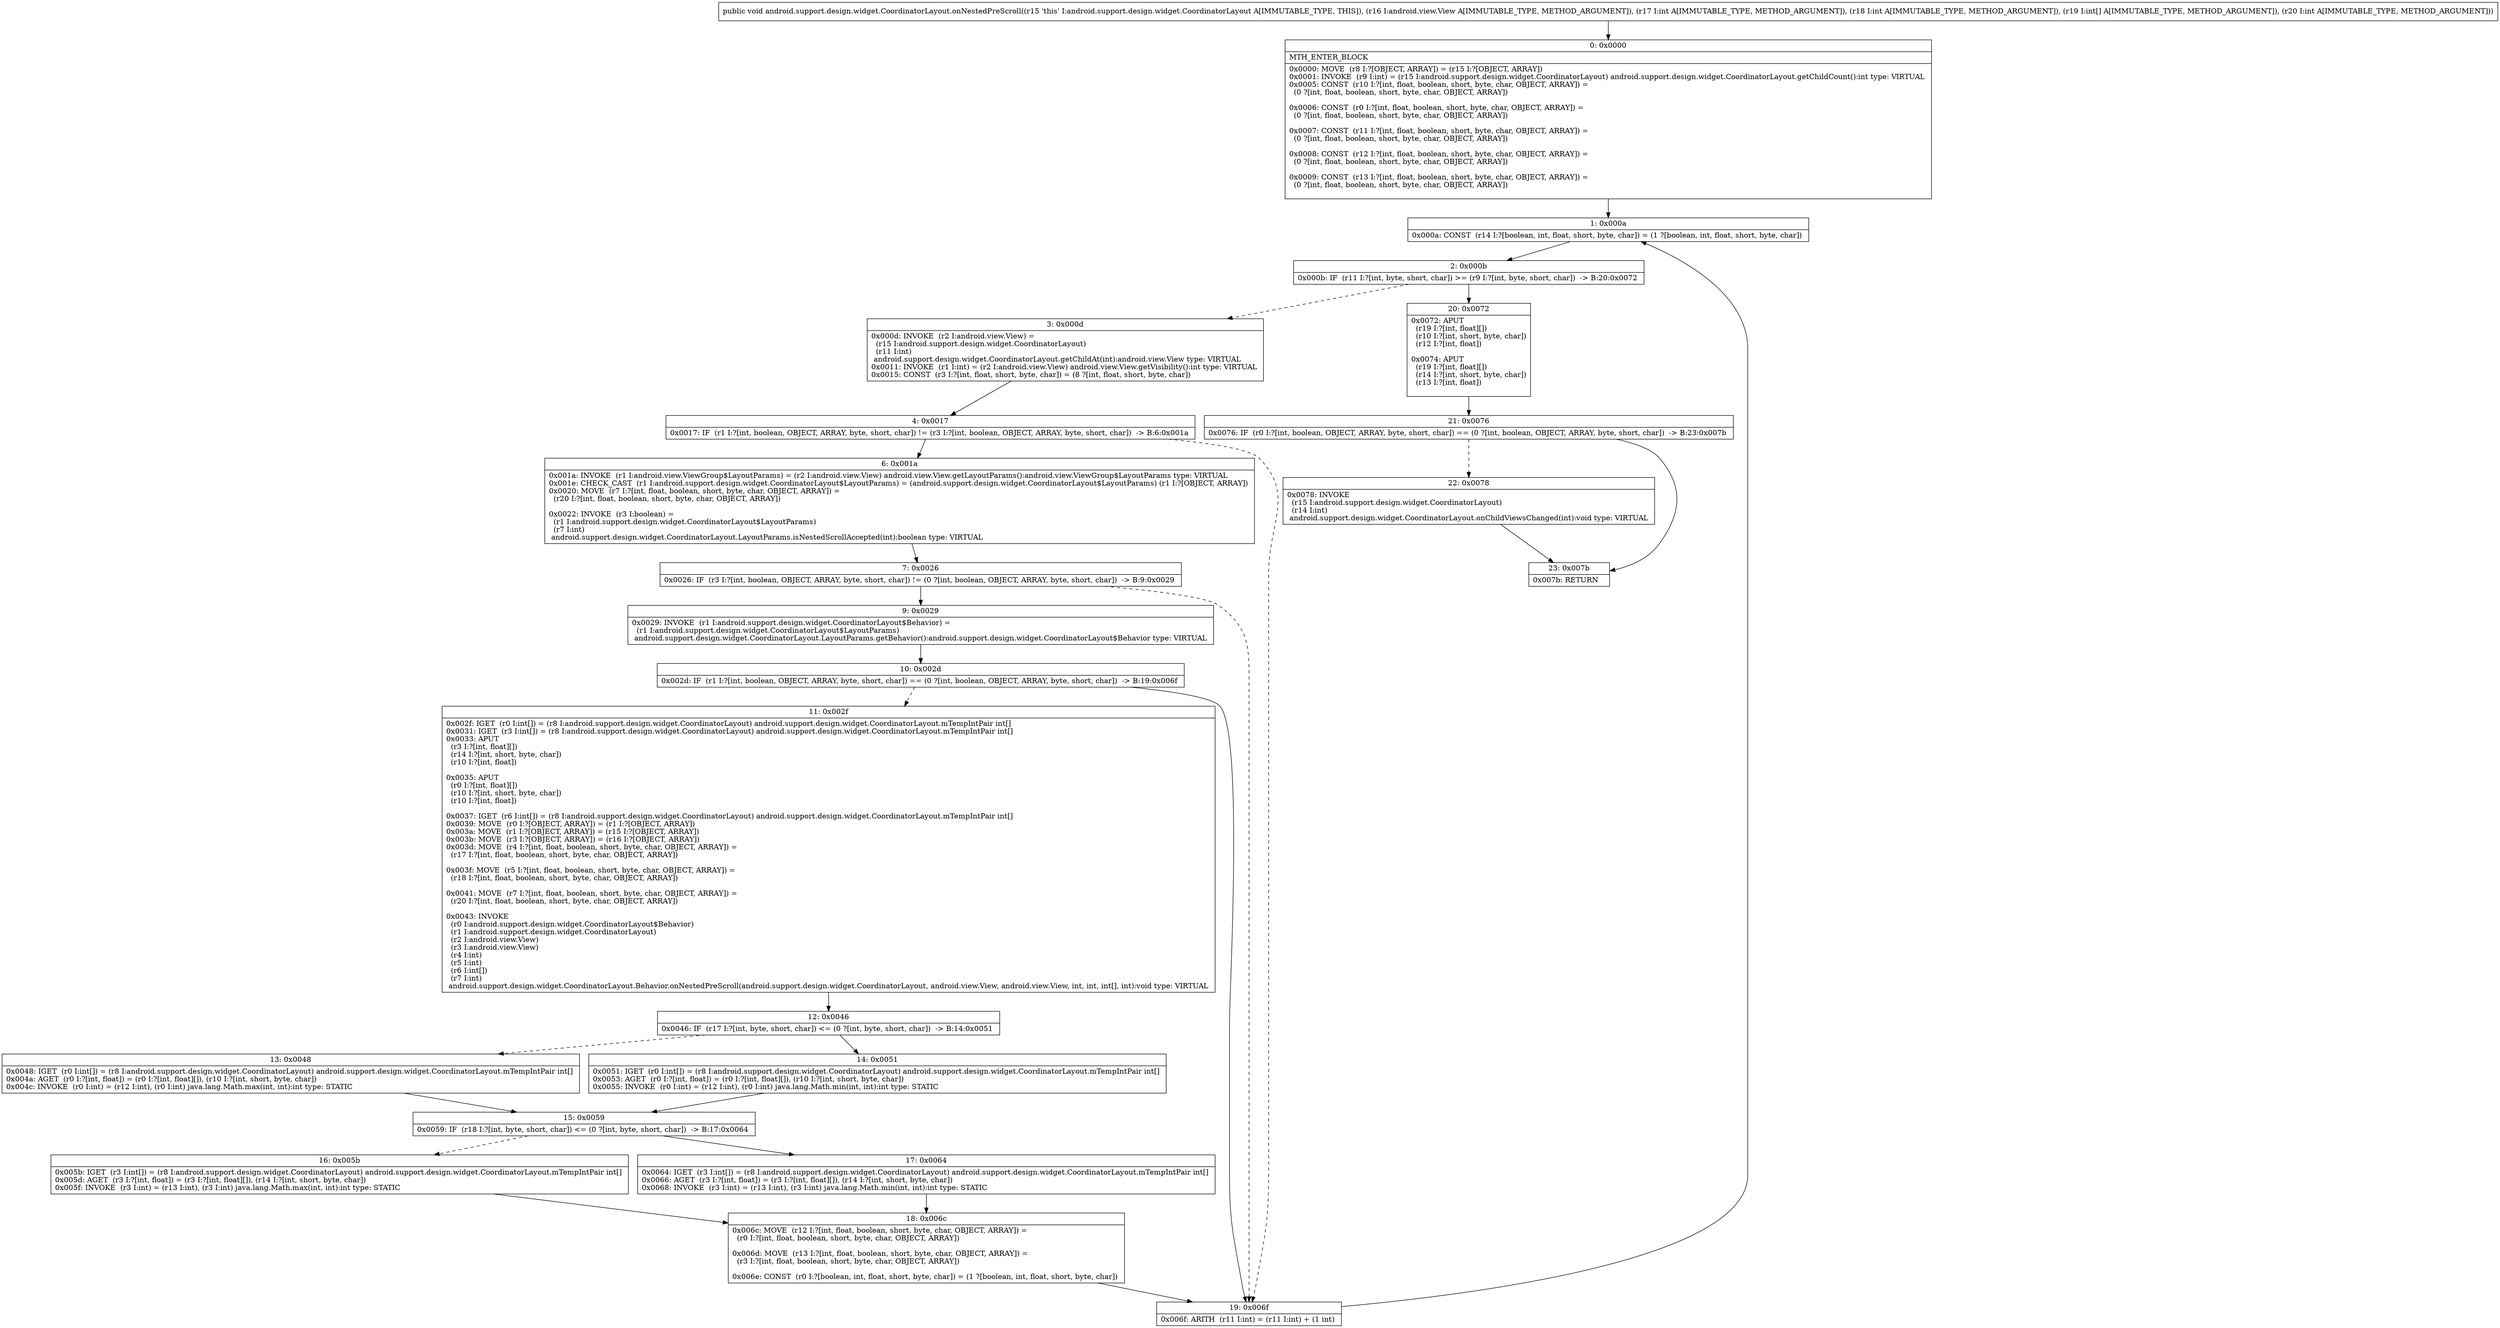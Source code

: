 digraph "CFG forandroid.support.design.widget.CoordinatorLayout.onNestedPreScroll(Landroid\/view\/View;II[II)V" {
Node_0 [shape=record,label="{0\:\ 0x0000|MTH_ENTER_BLOCK\l|0x0000: MOVE  (r8 I:?[OBJECT, ARRAY]) = (r15 I:?[OBJECT, ARRAY]) \l0x0001: INVOKE  (r9 I:int) = (r15 I:android.support.design.widget.CoordinatorLayout) android.support.design.widget.CoordinatorLayout.getChildCount():int type: VIRTUAL \l0x0005: CONST  (r10 I:?[int, float, boolean, short, byte, char, OBJECT, ARRAY]) = \l  (0 ?[int, float, boolean, short, byte, char, OBJECT, ARRAY])\l \l0x0006: CONST  (r0 I:?[int, float, boolean, short, byte, char, OBJECT, ARRAY]) = \l  (0 ?[int, float, boolean, short, byte, char, OBJECT, ARRAY])\l \l0x0007: CONST  (r11 I:?[int, float, boolean, short, byte, char, OBJECT, ARRAY]) = \l  (0 ?[int, float, boolean, short, byte, char, OBJECT, ARRAY])\l \l0x0008: CONST  (r12 I:?[int, float, boolean, short, byte, char, OBJECT, ARRAY]) = \l  (0 ?[int, float, boolean, short, byte, char, OBJECT, ARRAY])\l \l0x0009: CONST  (r13 I:?[int, float, boolean, short, byte, char, OBJECT, ARRAY]) = \l  (0 ?[int, float, boolean, short, byte, char, OBJECT, ARRAY])\l \l}"];
Node_1 [shape=record,label="{1\:\ 0x000a|0x000a: CONST  (r14 I:?[boolean, int, float, short, byte, char]) = (1 ?[boolean, int, float, short, byte, char]) \l}"];
Node_2 [shape=record,label="{2\:\ 0x000b|0x000b: IF  (r11 I:?[int, byte, short, char]) \>= (r9 I:?[int, byte, short, char])  \-\> B:20:0x0072 \l}"];
Node_3 [shape=record,label="{3\:\ 0x000d|0x000d: INVOKE  (r2 I:android.view.View) = \l  (r15 I:android.support.design.widget.CoordinatorLayout)\l  (r11 I:int)\l android.support.design.widget.CoordinatorLayout.getChildAt(int):android.view.View type: VIRTUAL \l0x0011: INVOKE  (r1 I:int) = (r2 I:android.view.View) android.view.View.getVisibility():int type: VIRTUAL \l0x0015: CONST  (r3 I:?[int, float, short, byte, char]) = (8 ?[int, float, short, byte, char]) \l}"];
Node_4 [shape=record,label="{4\:\ 0x0017|0x0017: IF  (r1 I:?[int, boolean, OBJECT, ARRAY, byte, short, char]) != (r3 I:?[int, boolean, OBJECT, ARRAY, byte, short, char])  \-\> B:6:0x001a \l}"];
Node_6 [shape=record,label="{6\:\ 0x001a|0x001a: INVOKE  (r1 I:android.view.ViewGroup$LayoutParams) = (r2 I:android.view.View) android.view.View.getLayoutParams():android.view.ViewGroup$LayoutParams type: VIRTUAL \l0x001e: CHECK_CAST  (r1 I:android.support.design.widget.CoordinatorLayout$LayoutParams) = (android.support.design.widget.CoordinatorLayout$LayoutParams) (r1 I:?[OBJECT, ARRAY]) \l0x0020: MOVE  (r7 I:?[int, float, boolean, short, byte, char, OBJECT, ARRAY]) = \l  (r20 I:?[int, float, boolean, short, byte, char, OBJECT, ARRAY])\l \l0x0022: INVOKE  (r3 I:boolean) = \l  (r1 I:android.support.design.widget.CoordinatorLayout$LayoutParams)\l  (r7 I:int)\l android.support.design.widget.CoordinatorLayout.LayoutParams.isNestedScrollAccepted(int):boolean type: VIRTUAL \l}"];
Node_7 [shape=record,label="{7\:\ 0x0026|0x0026: IF  (r3 I:?[int, boolean, OBJECT, ARRAY, byte, short, char]) != (0 ?[int, boolean, OBJECT, ARRAY, byte, short, char])  \-\> B:9:0x0029 \l}"];
Node_9 [shape=record,label="{9\:\ 0x0029|0x0029: INVOKE  (r1 I:android.support.design.widget.CoordinatorLayout$Behavior) = \l  (r1 I:android.support.design.widget.CoordinatorLayout$LayoutParams)\l android.support.design.widget.CoordinatorLayout.LayoutParams.getBehavior():android.support.design.widget.CoordinatorLayout$Behavior type: VIRTUAL \l}"];
Node_10 [shape=record,label="{10\:\ 0x002d|0x002d: IF  (r1 I:?[int, boolean, OBJECT, ARRAY, byte, short, char]) == (0 ?[int, boolean, OBJECT, ARRAY, byte, short, char])  \-\> B:19:0x006f \l}"];
Node_11 [shape=record,label="{11\:\ 0x002f|0x002f: IGET  (r0 I:int[]) = (r8 I:android.support.design.widget.CoordinatorLayout) android.support.design.widget.CoordinatorLayout.mTempIntPair int[] \l0x0031: IGET  (r3 I:int[]) = (r8 I:android.support.design.widget.CoordinatorLayout) android.support.design.widget.CoordinatorLayout.mTempIntPair int[] \l0x0033: APUT  \l  (r3 I:?[int, float][])\l  (r14 I:?[int, short, byte, char])\l  (r10 I:?[int, float])\l \l0x0035: APUT  \l  (r0 I:?[int, float][])\l  (r10 I:?[int, short, byte, char])\l  (r10 I:?[int, float])\l \l0x0037: IGET  (r6 I:int[]) = (r8 I:android.support.design.widget.CoordinatorLayout) android.support.design.widget.CoordinatorLayout.mTempIntPair int[] \l0x0039: MOVE  (r0 I:?[OBJECT, ARRAY]) = (r1 I:?[OBJECT, ARRAY]) \l0x003a: MOVE  (r1 I:?[OBJECT, ARRAY]) = (r15 I:?[OBJECT, ARRAY]) \l0x003b: MOVE  (r3 I:?[OBJECT, ARRAY]) = (r16 I:?[OBJECT, ARRAY]) \l0x003d: MOVE  (r4 I:?[int, float, boolean, short, byte, char, OBJECT, ARRAY]) = \l  (r17 I:?[int, float, boolean, short, byte, char, OBJECT, ARRAY])\l \l0x003f: MOVE  (r5 I:?[int, float, boolean, short, byte, char, OBJECT, ARRAY]) = \l  (r18 I:?[int, float, boolean, short, byte, char, OBJECT, ARRAY])\l \l0x0041: MOVE  (r7 I:?[int, float, boolean, short, byte, char, OBJECT, ARRAY]) = \l  (r20 I:?[int, float, boolean, short, byte, char, OBJECT, ARRAY])\l \l0x0043: INVOKE  \l  (r0 I:android.support.design.widget.CoordinatorLayout$Behavior)\l  (r1 I:android.support.design.widget.CoordinatorLayout)\l  (r2 I:android.view.View)\l  (r3 I:android.view.View)\l  (r4 I:int)\l  (r5 I:int)\l  (r6 I:int[])\l  (r7 I:int)\l android.support.design.widget.CoordinatorLayout.Behavior.onNestedPreScroll(android.support.design.widget.CoordinatorLayout, android.view.View, android.view.View, int, int, int[], int):void type: VIRTUAL \l}"];
Node_12 [shape=record,label="{12\:\ 0x0046|0x0046: IF  (r17 I:?[int, byte, short, char]) \<= (0 ?[int, byte, short, char])  \-\> B:14:0x0051 \l}"];
Node_13 [shape=record,label="{13\:\ 0x0048|0x0048: IGET  (r0 I:int[]) = (r8 I:android.support.design.widget.CoordinatorLayout) android.support.design.widget.CoordinatorLayout.mTempIntPair int[] \l0x004a: AGET  (r0 I:?[int, float]) = (r0 I:?[int, float][]), (r10 I:?[int, short, byte, char]) \l0x004c: INVOKE  (r0 I:int) = (r12 I:int), (r0 I:int) java.lang.Math.max(int, int):int type: STATIC \l}"];
Node_14 [shape=record,label="{14\:\ 0x0051|0x0051: IGET  (r0 I:int[]) = (r8 I:android.support.design.widget.CoordinatorLayout) android.support.design.widget.CoordinatorLayout.mTempIntPair int[] \l0x0053: AGET  (r0 I:?[int, float]) = (r0 I:?[int, float][]), (r10 I:?[int, short, byte, char]) \l0x0055: INVOKE  (r0 I:int) = (r12 I:int), (r0 I:int) java.lang.Math.min(int, int):int type: STATIC \l}"];
Node_15 [shape=record,label="{15\:\ 0x0059|0x0059: IF  (r18 I:?[int, byte, short, char]) \<= (0 ?[int, byte, short, char])  \-\> B:17:0x0064 \l}"];
Node_16 [shape=record,label="{16\:\ 0x005b|0x005b: IGET  (r3 I:int[]) = (r8 I:android.support.design.widget.CoordinatorLayout) android.support.design.widget.CoordinatorLayout.mTempIntPair int[] \l0x005d: AGET  (r3 I:?[int, float]) = (r3 I:?[int, float][]), (r14 I:?[int, short, byte, char]) \l0x005f: INVOKE  (r3 I:int) = (r13 I:int), (r3 I:int) java.lang.Math.max(int, int):int type: STATIC \l}"];
Node_17 [shape=record,label="{17\:\ 0x0064|0x0064: IGET  (r3 I:int[]) = (r8 I:android.support.design.widget.CoordinatorLayout) android.support.design.widget.CoordinatorLayout.mTempIntPair int[] \l0x0066: AGET  (r3 I:?[int, float]) = (r3 I:?[int, float][]), (r14 I:?[int, short, byte, char]) \l0x0068: INVOKE  (r3 I:int) = (r13 I:int), (r3 I:int) java.lang.Math.min(int, int):int type: STATIC \l}"];
Node_18 [shape=record,label="{18\:\ 0x006c|0x006c: MOVE  (r12 I:?[int, float, boolean, short, byte, char, OBJECT, ARRAY]) = \l  (r0 I:?[int, float, boolean, short, byte, char, OBJECT, ARRAY])\l \l0x006d: MOVE  (r13 I:?[int, float, boolean, short, byte, char, OBJECT, ARRAY]) = \l  (r3 I:?[int, float, boolean, short, byte, char, OBJECT, ARRAY])\l \l0x006e: CONST  (r0 I:?[boolean, int, float, short, byte, char]) = (1 ?[boolean, int, float, short, byte, char]) \l}"];
Node_19 [shape=record,label="{19\:\ 0x006f|0x006f: ARITH  (r11 I:int) = (r11 I:int) + (1 int) \l}"];
Node_20 [shape=record,label="{20\:\ 0x0072|0x0072: APUT  \l  (r19 I:?[int, float][])\l  (r10 I:?[int, short, byte, char])\l  (r12 I:?[int, float])\l \l0x0074: APUT  \l  (r19 I:?[int, float][])\l  (r14 I:?[int, short, byte, char])\l  (r13 I:?[int, float])\l \l}"];
Node_21 [shape=record,label="{21\:\ 0x0076|0x0076: IF  (r0 I:?[int, boolean, OBJECT, ARRAY, byte, short, char]) == (0 ?[int, boolean, OBJECT, ARRAY, byte, short, char])  \-\> B:23:0x007b \l}"];
Node_22 [shape=record,label="{22\:\ 0x0078|0x0078: INVOKE  \l  (r15 I:android.support.design.widget.CoordinatorLayout)\l  (r14 I:int)\l android.support.design.widget.CoordinatorLayout.onChildViewsChanged(int):void type: VIRTUAL \l}"];
Node_23 [shape=record,label="{23\:\ 0x007b|0x007b: RETURN   \l}"];
MethodNode[shape=record,label="{public void android.support.design.widget.CoordinatorLayout.onNestedPreScroll((r15 'this' I:android.support.design.widget.CoordinatorLayout A[IMMUTABLE_TYPE, THIS]), (r16 I:android.view.View A[IMMUTABLE_TYPE, METHOD_ARGUMENT]), (r17 I:int A[IMMUTABLE_TYPE, METHOD_ARGUMENT]), (r18 I:int A[IMMUTABLE_TYPE, METHOD_ARGUMENT]), (r19 I:int[] A[IMMUTABLE_TYPE, METHOD_ARGUMENT]), (r20 I:int A[IMMUTABLE_TYPE, METHOD_ARGUMENT])) }"];
MethodNode -> Node_0;
Node_0 -> Node_1;
Node_1 -> Node_2;
Node_2 -> Node_3[style=dashed];
Node_2 -> Node_20;
Node_3 -> Node_4;
Node_4 -> Node_6;
Node_4 -> Node_19[style=dashed];
Node_6 -> Node_7;
Node_7 -> Node_9;
Node_7 -> Node_19[style=dashed];
Node_9 -> Node_10;
Node_10 -> Node_11[style=dashed];
Node_10 -> Node_19;
Node_11 -> Node_12;
Node_12 -> Node_13[style=dashed];
Node_12 -> Node_14;
Node_13 -> Node_15;
Node_14 -> Node_15;
Node_15 -> Node_16[style=dashed];
Node_15 -> Node_17;
Node_16 -> Node_18;
Node_17 -> Node_18;
Node_18 -> Node_19;
Node_19 -> Node_1;
Node_20 -> Node_21;
Node_21 -> Node_22[style=dashed];
Node_21 -> Node_23;
Node_22 -> Node_23;
}


